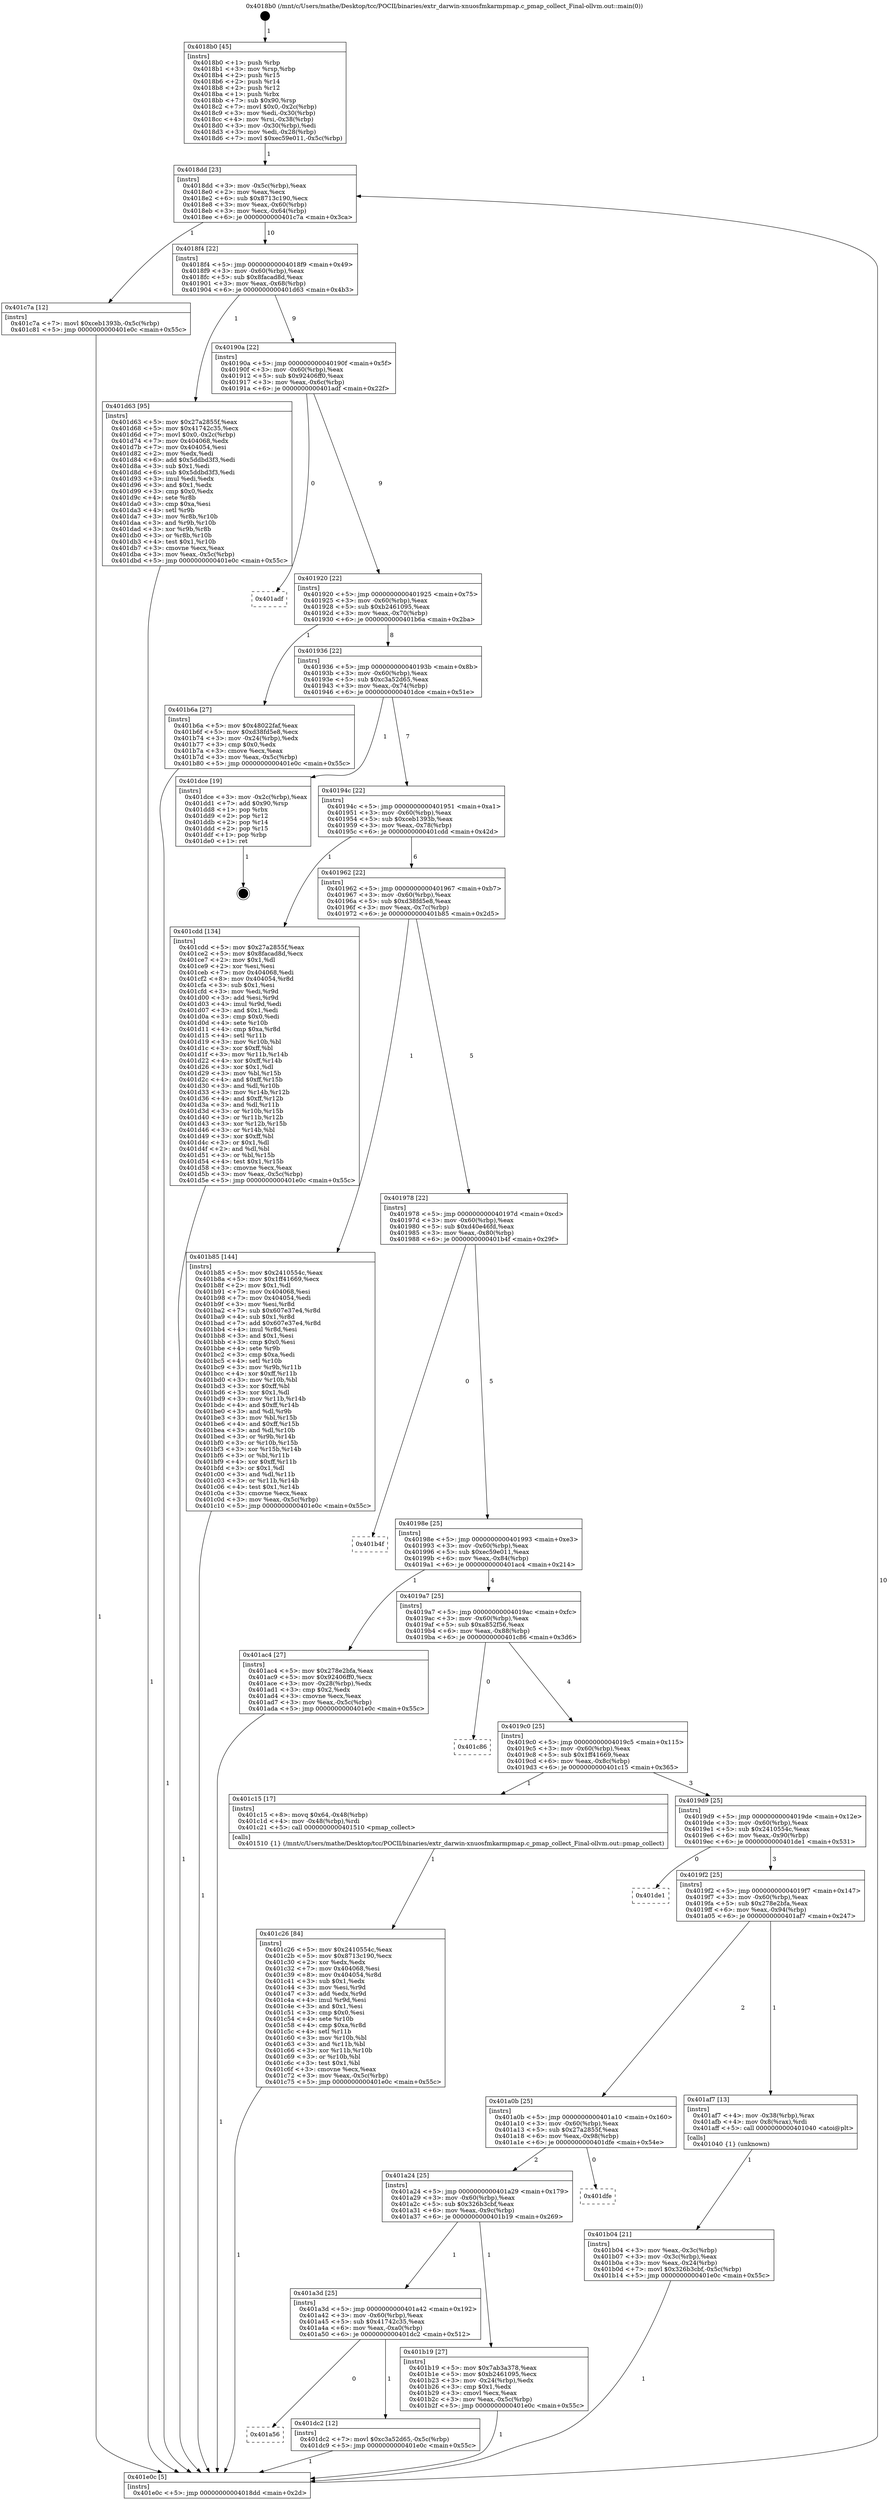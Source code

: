digraph "0x4018b0" {
  label = "0x4018b0 (/mnt/c/Users/mathe/Desktop/tcc/POCII/binaries/extr_darwin-xnuosfmkarmpmap.c_pmap_collect_Final-ollvm.out::main(0))"
  labelloc = "t"
  node[shape=record]

  Entry [label="",width=0.3,height=0.3,shape=circle,fillcolor=black,style=filled]
  "0x4018dd" [label="{
     0x4018dd [23]\l
     | [instrs]\l
     &nbsp;&nbsp;0x4018dd \<+3\>: mov -0x5c(%rbp),%eax\l
     &nbsp;&nbsp;0x4018e0 \<+2\>: mov %eax,%ecx\l
     &nbsp;&nbsp;0x4018e2 \<+6\>: sub $0x8713c190,%ecx\l
     &nbsp;&nbsp;0x4018e8 \<+3\>: mov %eax,-0x60(%rbp)\l
     &nbsp;&nbsp;0x4018eb \<+3\>: mov %ecx,-0x64(%rbp)\l
     &nbsp;&nbsp;0x4018ee \<+6\>: je 0000000000401c7a \<main+0x3ca\>\l
  }"]
  "0x401c7a" [label="{
     0x401c7a [12]\l
     | [instrs]\l
     &nbsp;&nbsp;0x401c7a \<+7\>: movl $0xceb1393b,-0x5c(%rbp)\l
     &nbsp;&nbsp;0x401c81 \<+5\>: jmp 0000000000401e0c \<main+0x55c\>\l
  }"]
  "0x4018f4" [label="{
     0x4018f4 [22]\l
     | [instrs]\l
     &nbsp;&nbsp;0x4018f4 \<+5\>: jmp 00000000004018f9 \<main+0x49\>\l
     &nbsp;&nbsp;0x4018f9 \<+3\>: mov -0x60(%rbp),%eax\l
     &nbsp;&nbsp;0x4018fc \<+5\>: sub $0x8facad8d,%eax\l
     &nbsp;&nbsp;0x401901 \<+3\>: mov %eax,-0x68(%rbp)\l
     &nbsp;&nbsp;0x401904 \<+6\>: je 0000000000401d63 \<main+0x4b3\>\l
  }"]
  Exit [label="",width=0.3,height=0.3,shape=circle,fillcolor=black,style=filled,peripheries=2]
  "0x401d63" [label="{
     0x401d63 [95]\l
     | [instrs]\l
     &nbsp;&nbsp;0x401d63 \<+5\>: mov $0x27a2855f,%eax\l
     &nbsp;&nbsp;0x401d68 \<+5\>: mov $0x41742c35,%ecx\l
     &nbsp;&nbsp;0x401d6d \<+7\>: movl $0x0,-0x2c(%rbp)\l
     &nbsp;&nbsp;0x401d74 \<+7\>: mov 0x404068,%edx\l
     &nbsp;&nbsp;0x401d7b \<+7\>: mov 0x404054,%esi\l
     &nbsp;&nbsp;0x401d82 \<+2\>: mov %edx,%edi\l
     &nbsp;&nbsp;0x401d84 \<+6\>: add $0x5ddbd3f3,%edi\l
     &nbsp;&nbsp;0x401d8a \<+3\>: sub $0x1,%edi\l
     &nbsp;&nbsp;0x401d8d \<+6\>: sub $0x5ddbd3f3,%edi\l
     &nbsp;&nbsp;0x401d93 \<+3\>: imul %edi,%edx\l
     &nbsp;&nbsp;0x401d96 \<+3\>: and $0x1,%edx\l
     &nbsp;&nbsp;0x401d99 \<+3\>: cmp $0x0,%edx\l
     &nbsp;&nbsp;0x401d9c \<+4\>: sete %r8b\l
     &nbsp;&nbsp;0x401da0 \<+3\>: cmp $0xa,%esi\l
     &nbsp;&nbsp;0x401da3 \<+4\>: setl %r9b\l
     &nbsp;&nbsp;0x401da7 \<+3\>: mov %r8b,%r10b\l
     &nbsp;&nbsp;0x401daa \<+3\>: and %r9b,%r10b\l
     &nbsp;&nbsp;0x401dad \<+3\>: xor %r9b,%r8b\l
     &nbsp;&nbsp;0x401db0 \<+3\>: or %r8b,%r10b\l
     &nbsp;&nbsp;0x401db3 \<+4\>: test $0x1,%r10b\l
     &nbsp;&nbsp;0x401db7 \<+3\>: cmovne %ecx,%eax\l
     &nbsp;&nbsp;0x401dba \<+3\>: mov %eax,-0x5c(%rbp)\l
     &nbsp;&nbsp;0x401dbd \<+5\>: jmp 0000000000401e0c \<main+0x55c\>\l
  }"]
  "0x40190a" [label="{
     0x40190a [22]\l
     | [instrs]\l
     &nbsp;&nbsp;0x40190a \<+5\>: jmp 000000000040190f \<main+0x5f\>\l
     &nbsp;&nbsp;0x40190f \<+3\>: mov -0x60(%rbp),%eax\l
     &nbsp;&nbsp;0x401912 \<+5\>: sub $0x92406ff0,%eax\l
     &nbsp;&nbsp;0x401917 \<+3\>: mov %eax,-0x6c(%rbp)\l
     &nbsp;&nbsp;0x40191a \<+6\>: je 0000000000401adf \<main+0x22f\>\l
  }"]
  "0x401a56" [label="{
     0x401a56\l
  }", style=dashed]
  "0x401adf" [label="{
     0x401adf\l
  }", style=dashed]
  "0x401920" [label="{
     0x401920 [22]\l
     | [instrs]\l
     &nbsp;&nbsp;0x401920 \<+5\>: jmp 0000000000401925 \<main+0x75\>\l
     &nbsp;&nbsp;0x401925 \<+3\>: mov -0x60(%rbp),%eax\l
     &nbsp;&nbsp;0x401928 \<+5\>: sub $0xb2461095,%eax\l
     &nbsp;&nbsp;0x40192d \<+3\>: mov %eax,-0x70(%rbp)\l
     &nbsp;&nbsp;0x401930 \<+6\>: je 0000000000401b6a \<main+0x2ba\>\l
  }"]
  "0x401dc2" [label="{
     0x401dc2 [12]\l
     | [instrs]\l
     &nbsp;&nbsp;0x401dc2 \<+7\>: movl $0xc3a52d65,-0x5c(%rbp)\l
     &nbsp;&nbsp;0x401dc9 \<+5\>: jmp 0000000000401e0c \<main+0x55c\>\l
  }"]
  "0x401b6a" [label="{
     0x401b6a [27]\l
     | [instrs]\l
     &nbsp;&nbsp;0x401b6a \<+5\>: mov $0x48022faf,%eax\l
     &nbsp;&nbsp;0x401b6f \<+5\>: mov $0xd38fd5e8,%ecx\l
     &nbsp;&nbsp;0x401b74 \<+3\>: mov -0x24(%rbp),%edx\l
     &nbsp;&nbsp;0x401b77 \<+3\>: cmp $0x0,%edx\l
     &nbsp;&nbsp;0x401b7a \<+3\>: cmove %ecx,%eax\l
     &nbsp;&nbsp;0x401b7d \<+3\>: mov %eax,-0x5c(%rbp)\l
     &nbsp;&nbsp;0x401b80 \<+5\>: jmp 0000000000401e0c \<main+0x55c\>\l
  }"]
  "0x401936" [label="{
     0x401936 [22]\l
     | [instrs]\l
     &nbsp;&nbsp;0x401936 \<+5\>: jmp 000000000040193b \<main+0x8b\>\l
     &nbsp;&nbsp;0x40193b \<+3\>: mov -0x60(%rbp),%eax\l
     &nbsp;&nbsp;0x40193e \<+5\>: sub $0xc3a52d65,%eax\l
     &nbsp;&nbsp;0x401943 \<+3\>: mov %eax,-0x74(%rbp)\l
     &nbsp;&nbsp;0x401946 \<+6\>: je 0000000000401dce \<main+0x51e\>\l
  }"]
  "0x401c26" [label="{
     0x401c26 [84]\l
     | [instrs]\l
     &nbsp;&nbsp;0x401c26 \<+5\>: mov $0x2410554c,%eax\l
     &nbsp;&nbsp;0x401c2b \<+5\>: mov $0x8713c190,%ecx\l
     &nbsp;&nbsp;0x401c30 \<+2\>: xor %edx,%edx\l
     &nbsp;&nbsp;0x401c32 \<+7\>: mov 0x404068,%esi\l
     &nbsp;&nbsp;0x401c39 \<+8\>: mov 0x404054,%r8d\l
     &nbsp;&nbsp;0x401c41 \<+3\>: sub $0x1,%edx\l
     &nbsp;&nbsp;0x401c44 \<+3\>: mov %esi,%r9d\l
     &nbsp;&nbsp;0x401c47 \<+3\>: add %edx,%r9d\l
     &nbsp;&nbsp;0x401c4a \<+4\>: imul %r9d,%esi\l
     &nbsp;&nbsp;0x401c4e \<+3\>: and $0x1,%esi\l
     &nbsp;&nbsp;0x401c51 \<+3\>: cmp $0x0,%esi\l
     &nbsp;&nbsp;0x401c54 \<+4\>: sete %r10b\l
     &nbsp;&nbsp;0x401c58 \<+4\>: cmp $0xa,%r8d\l
     &nbsp;&nbsp;0x401c5c \<+4\>: setl %r11b\l
     &nbsp;&nbsp;0x401c60 \<+3\>: mov %r10b,%bl\l
     &nbsp;&nbsp;0x401c63 \<+3\>: and %r11b,%bl\l
     &nbsp;&nbsp;0x401c66 \<+3\>: xor %r11b,%r10b\l
     &nbsp;&nbsp;0x401c69 \<+3\>: or %r10b,%bl\l
     &nbsp;&nbsp;0x401c6c \<+3\>: test $0x1,%bl\l
     &nbsp;&nbsp;0x401c6f \<+3\>: cmovne %ecx,%eax\l
     &nbsp;&nbsp;0x401c72 \<+3\>: mov %eax,-0x5c(%rbp)\l
     &nbsp;&nbsp;0x401c75 \<+5\>: jmp 0000000000401e0c \<main+0x55c\>\l
  }"]
  "0x401dce" [label="{
     0x401dce [19]\l
     | [instrs]\l
     &nbsp;&nbsp;0x401dce \<+3\>: mov -0x2c(%rbp),%eax\l
     &nbsp;&nbsp;0x401dd1 \<+7\>: add $0x90,%rsp\l
     &nbsp;&nbsp;0x401dd8 \<+1\>: pop %rbx\l
     &nbsp;&nbsp;0x401dd9 \<+2\>: pop %r12\l
     &nbsp;&nbsp;0x401ddb \<+2\>: pop %r14\l
     &nbsp;&nbsp;0x401ddd \<+2\>: pop %r15\l
     &nbsp;&nbsp;0x401ddf \<+1\>: pop %rbp\l
     &nbsp;&nbsp;0x401de0 \<+1\>: ret\l
  }"]
  "0x40194c" [label="{
     0x40194c [22]\l
     | [instrs]\l
     &nbsp;&nbsp;0x40194c \<+5\>: jmp 0000000000401951 \<main+0xa1\>\l
     &nbsp;&nbsp;0x401951 \<+3\>: mov -0x60(%rbp),%eax\l
     &nbsp;&nbsp;0x401954 \<+5\>: sub $0xceb1393b,%eax\l
     &nbsp;&nbsp;0x401959 \<+3\>: mov %eax,-0x78(%rbp)\l
     &nbsp;&nbsp;0x40195c \<+6\>: je 0000000000401cdd \<main+0x42d\>\l
  }"]
  "0x401a3d" [label="{
     0x401a3d [25]\l
     | [instrs]\l
     &nbsp;&nbsp;0x401a3d \<+5\>: jmp 0000000000401a42 \<main+0x192\>\l
     &nbsp;&nbsp;0x401a42 \<+3\>: mov -0x60(%rbp),%eax\l
     &nbsp;&nbsp;0x401a45 \<+5\>: sub $0x41742c35,%eax\l
     &nbsp;&nbsp;0x401a4a \<+6\>: mov %eax,-0xa0(%rbp)\l
     &nbsp;&nbsp;0x401a50 \<+6\>: je 0000000000401dc2 \<main+0x512\>\l
  }"]
  "0x401cdd" [label="{
     0x401cdd [134]\l
     | [instrs]\l
     &nbsp;&nbsp;0x401cdd \<+5\>: mov $0x27a2855f,%eax\l
     &nbsp;&nbsp;0x401ce2 \<+5\>: mov $0x8facad8d,%ecx\l
     &nbsp;&nbsp;0x401ce7 \<+2\>: mov $0x1,%dl\l
     &nbsp;&nbsp;0x401ce9 \<+2\>: xor %esi,%esi\l
     &nbsp;&nbsp;0x401ceb \<+7\>: mov 0x404068,%edi\l
     &nbsp;&nbsp;0x401cf2 \<+8\>: mov 0x404054,%r8d\l
     &nbsp;&nbsp;0x401cfa \<+3\>: sub $0x1,%esi\l
     &nbsp;&nbsp;0x401cfd \<+3\>: mov %edi,%r9d\l
     &nbsp;&nbsp;0x401d00 \<+3\>: add %esi,%r9d\l
     &nbsp;&nbsp;0x401d03 \<+4\>: imul %r9d,%edi\l
     &nbsp;&nbsp;0x401d07 \<+3\>: and $0x1,%edi\l
     &nbsp;&nbsp;0x401d0a \<+3\>: cmp $0x0,%edi\l
     &nbsp;&nbsp;0x401d0d \<+4\>: sete %r10b\l
     &nbsp;&nbsp;0x401d11 \<+4\>: cmp $0xa,%r8d\l
     &nbsp;&nbsp;0x401d15 \<+4\>: setl %r11b\l
     &nbsp;&nbsp;0x401d19 \<+3\>: mov %r10b,%bl\l
     &nbsp;&nbsp;0x401d1c \<+3\>: xor $0xff,%bl\l
     &nbsp;&nbsp;0x401d1f \<+3\>: mov %r11b,%r14b\l
     &nbsp;&nbsp;0x401d22 \<+4\>: xor $0xff,%r14b\l
     &nbsp;&nbsp;0x401d26 \<+3\>: xor $0x1,%dl\l
     &nbsp;&nbsp;0x401d29 \<+3\>: mov %bl,%r15b\l
     &nbsp;&nbsp;0x401d2c \<+4\>: and $0xff,%r15b\l
     &nbsp;&nbsp;0x401d30 \<+3\>: and %dl,%r10b\l
     &nbsp;&nbsp;0x401d33 \<+3\>: mov %r14b,%r12b\l
     &nbsp;&nbsp;0x401d36 \<+4\>: and $0xff,%r12b\l
     &nbsp;&nbsp;0x401d3a \<+3\>: and %dl,%r11b\l
     &nbsp;&nbsp;0x401d3d \<+3\>: or %r10b,%r15b\l
     &nbsp;&nbsp;0x401d40 \<+3\>: or %r11b,%r12b\l
     &nbsp;&nbsp;0x401d43 \<+3\>: xor %r12b,%r15b\l
     &nbsp;&nbsp;0x401d46 \<+3\>: or %r14b,%bl\l
     &nbsp;&nbsp;0x401d49 \<+3\>: xor $0xff,%bl\l
     &nbsp;&nbsp;0x401d4c \<+3\>: or $0x1,%dl\l
     &nbsp;&nbsp;0x401d4f \<+2\>: and %dl,%bl\l
     &nbsp;&nbsp;0x401d51 \<+3\>: or %bl,%r15b\l
     &nbsp;&nbsp;0x401d54 \<+4\>: test $0x1,%r15b\l
     &nbsp;&nbsp;0x401d58 \<+3\>: cmovne %ecx,%eax\l
     &nbsp;&nbsp;0x401d5b \<+3\>: mov %eax,-0x5c(%rbp)\l
     &nbsp;&nbsp;0x401d5e \<+5\>: jmp 0000000000401e0c \<main+0x55c\>\l
  }"]
  "0x401962" [label="{
     0x401962 [22]\l
     | [instrs]\l
     &nbsp;&nbsp;0x401962 \<+5\>: jmp 0000000000401967 \<main+0xb7\>\l
     &nbsp;&nbsp;0x401967 \<+3\>: mov -0x60(%rbp),%eax\l
     &nbsp;&nbsp;0x40196a \<+5\>: sub $0xd38fd5e8,%eax\l
     &nbsp;&nbsp;0x40196f \<+3\>: mov %eax,-0x7c(%rbp)\l
     &nbsp;&nbsp;0x401972 \<+6\>: je 0000000000401b85 \<main+0x2d5\>\l
  }"]
  "0x401b19" [label="{
     0x401b19 [27]\l
     | [instrs]\l
     &nbsp;&nbsp;0x401b19 \<+5\>: mov $0x7ab3a378,%eax\l
     &nbsp;&nbsp;0x401b1e \<+5\>: mov $0xb2461095,%ecx\l
     &nbsp;&nbsp;0x401b23 \<+3\>: mov -0x24(%rbp),%edx\l
     &nbsp;&nbsp;0x401b26 \<+3\>: cmp $0x1,%edx\l
     &nbsp;&nbsp;0x401b29 \<+3\>: cmovl %ecx,%eax\l
     &nbsp;&nbsp;0x401b2c \<+3\>: mov %eax,-0x5c(%rbp)\l
     &nbsp;&nbsp;0x401b2f \<+5\>: jmp 0000000000401e0c \<main+0x55c\>\l
  }"]
  "0x401b85" [label="{
     0x401b85 [144]\l
     | [instrs]\l
     &nbsp;&nbsp;0x401b85 \<+5\>: mov $0x2410554c,%eax\l
     &nbsp;&nbsp;0x401b8a \<+5\>: mov $0x1ff41669,%ecx\l
     &nbsp;&nbsp;0x401b8f \<+2\>: mov $0x1,%dl\l
     &nbsp;&nbsp;0x401b91 \<+7\>: mov 0x404068,%esi\l
     &nbsp;&nbsp;0x401b98 \<+7\>: mov 0x404054,%edi\l
     &nbsp;&nbsp;0x401b9f \<+3\>: mov %esi,%r8d\l
     &nbsp;&nbsp;0x401ba2 \<+7\>: sub $0x607e37e4,%r8d\l
     &nbsp;&nbsp;0x401ba9 \<+4\>: sub $0x1,%r8d\l
     &nbsp;&nbsp;0x401bad \<+7\>: add $0x607e37e4,%r8d\l
     &nbsp;&nbsp;0x401bb4 \<+4\>: imul %r8d,%esi\l
     &nbsp;&nbsp;0x401bb8 \<+3\>: and $0x1,%esi\l
     &nbsp;&nbsp;0x401bbb \<+3\>: cmp $0x0,%esi\l
     &nbsp;&nbsp;0x401bbe \<+4\>: sete %r9b\l
     &nbsp;&nbsp;0x401bc2 \<+3\>: cmp $0xa,%edi\l
     &nbsp;&nbsp;0x401bc5 \<+4\>: setl %r10b\l
     &nbsp;&nbsp;0x401bc9 \<+3\>: mov %r9b,%r11b\l
     &nbsp;&nbsp;0x401bcc \<+4\>: xor $0xff,%r11b\l
     &nbsp;&nbsp;0x401bd0 \<+3\>: mov %r10b,%bl\l
     &nbsp;&nbsp;0x401bd3 \<+3\>: xor $0xff,%bl\l
     &nbsp;&nbsp;0x401bd6 \<+3\>: xor $0x1,%dl\l
     &nbsp;&nbsp;0x401bd9 \<+3\>: mov %r11b,%r14b\l
     &nbsp;&nbsp;0x401bdc \<+4\>: and $0xff,%r14b\l
     &nbsp;&nbsp;0x401be0 \<+3\>: and %dl,%r9b\l
     &nbsp;&nbsp;0x401be3 \<+3\>: mov %bl,%r15b\l
     &nbsp;&nbsp;0x401be6 \<+4\>: and $0xff,%r15b\l
     &nbsp;&nbsp;0x401bea \<+3\>: and %dl,%r10b\l
     &nbsp;&nbsp;0x401bed \<+3\>: or %r9b,%r14b\l
     &nbsp;&nbsp;0x401bf0 \<+3\>: or %r10b,%r15b\l
     &nbsp;&nbsp;0x401bf3 \<+3\>: xor %r15b,%r14b\l
     &nbsp;&nbsp;0x401bf6 \<+3\>: or %bl,%r11b\l
     &nbsp;&nbsp;0x401bf9 \<+4\>: xor $0xff,%r11b\l
     &nbsp;&nbsp;0x401bfd \<+3\>: or $0x1,%dl\l
     &nbsp;&nbsp;0x401c00 \<+3\>: and %dl,%r11b\l
     &nbsp;&nbsp;0x401c03 \<+3\>: or %r11b,%r14b\l
     &nbsp;&nbsp;0x401c06 \<+4\>: test $0x1,%r14b\l
     &nbsp;&nbsp;0x401c0a \<+3\>: cmovne %ecx,%eax\l
     &nbsp;&nbsp;0x401c0d \<+3\>: mov %eax,-0x5c(%rbp)\l
     &nbsp;&nbsp;0x401c10 \<+5\>: jmp 0000000000401e0c \<main+0x55c\>\l
  }"]
  "0x401978" [label="{
     0x401978 [22]\l
     | [instrs]\l
     &nbsp;&nbsp;0x401978 \<+5\>: jmp 000000000040197d \<main+0xcd\>\l
     &nbsp;&nbsp;0x40197d \<+3\>: mov -0x60(%rbp),%eax\l
     &nbsp;&nbsp;0x401980 \<+5\>: sub $0xd40e46fd,%eax\l
     &nbsp;&nbsp;0x401985 \<+3\>: mov %eax,-0x80(%rbp)\l
     &nbsp;&nbsp;0x401988 \<+6\>: je 0000000000401b4f \<main+0x29f\>\l
  }"]
  "0x401a24" [label="{
     0x401a24 [25]\l
     | [instrs]\l
     &nbsp;&nbsp;0x401a24 \<+5\>: jmp 0000000000401a29 \<main+0x179\>\l
     &nbsp;&nbsp;0x401a29 \<+3\>: mov -0x60(%rbp),%eax\l
     &nbsp;&nbsp;0x401a2c \<+5\>: sub $0x326b3cbf,%eax\l
     &nbsp;&nbsp;0x401a31 \<+6\>: mov %eax,-0x9c(%rbp)\l
     &nbsp;&nbsp;0x401a37 \<+6\>: je 0000000000401b19 \<main+0x269\>\l
  }"]
  "0x401b4f" [label="{
     0x401b4f\l
  }", style=dashed]
  "0x40198e" [label="{
     0x40198e [25]\l
     | [instrs]\l
     &nbsp;&nbsp;0x40198e \<+5\>: jmp 0000000000401993 \<main+0xe3\>\l
     &nbsp;&nbsp;0x401993 \<+3\>: mov -0x60(%rbp),%eax\l
     &nbsp;&nbsp;0x401996 \<+5\>: sub $0xec59e011,%eax\l
     &nbsp;&nbsp;0x40199b \<+6\>: mov %eax,-0x84(%rbp)\l
     &nbsp;&nbsp;0x4019a1 \<+6\>: je 0000000000401ac4 \<main+0x214\>\l
  }"]
  "0x401dfe" [label="{
     0x401dfe\l
  }", style=dashed]
  "0x401ac4" [label="{
     0x401ac4 [27]\l
     | [instrs]\l
     &nbsp;&nbsp;0x401ac4 \<+5\>: mov $0x278e2bfa,%eax\l
     &nbsp;&nbsp;0x401ac9 \<+5\>: mov $0x92406ff0,%ecx\l
     &nbsp;&nbsp;0x401ace \<+3\>: mov -0x28(%rbp),%edx\l
     &nbsp;&nbsp;0x401ad1 \<+3\>: cmp $0x2,%edx\l
     &nbsp;&nbsp;0x401ad4 \<+3\>: cmovne %ecx,%eax\l
     &nbsp;&nbsp;0x401ad7 \<+3\>: mov %eax,-0x5c(%rbp)\l
     &nbsp;&nbsp;0x401ada \<+5\>: jmp 0000000000401e0c \<main+0x55c\>\l
  }"]
  "0x4019a7" [label="{
     0x4019a7 [25]\l
     | [instrs]\l
     &nbsp;&nbsp;0x4019a7 \<+5\>: jmp 00000000004019ac \<main+0xfc\>\l
     &nbsp;&nbsp;0x4019ac \<+3\>: mov -0x60(%rbp),%eax\l
     &nbsp;&nbsp;0x4019af \<+5\>: sub $0xa852f56,%eax\l
     &nbsp;&nbsp;0x4019b4 \<+6\>: mov %eax,-0x88(%rbp)\l
     &nbsp;&nbsp;0x4019ba \<+6\>: je 0000000000401c86 \<main+0x3d6\>\l
  }"]
  "0x401e0c" [label="{
     0x401e0c [5]\l
     | [instrs]\l
     &nbsp;&nbsp;0x401e0c \<+5\>: jmp 00000000004018dd \<main+0x2d\>\l
  }"]
  "0x4018b0" [label="{
     0x4018b0 [45]\l
     | [instrs]\l
     &nbsp;&nbsp;0x4018b0 \<+1\>: push %rbp\l
     &nbsp;&nbsp;0x4018b1 \<+3\>: mov %rsp,%rbp\l
     &nbsp;&nbsp;0x4018b4 \<+2\>: push %r15\l
     &nbsp;&nbsp;0x4018b6 \<+2\>: push %r14\l
     &nbsp;&nbsp;0x4018b8 \<+2\>: push %r12\l
     &nbsp;&nbsp;0x4018ba \<+1\>: push %rbx\l
     &nbsp;&nbsp;0x4018bb \<+7\>: sub $0x90,%rsp\l
     &nbsp;&nbsp;0x4018c2 \<+7\>: movl $0x0,-0x2c(%rbp)\l
     &nbsp;&nbsp;0x4018c9 \<+3\>: mov %edi,-0x30(%rbp)\l
     &nbsp;&nbsp;0x4018cc \<+4\>: mov %rsi,-0x38(%rbp)\l
     &nbsp;&nbsp;0x4018d0 \<+3\>: mov -0x30(%rbp),%edi\l
     &nbsp;&nbsp;0x4018d3 \<+3\>: mov %edi,-0x28(%rbp)\l
     &nbsp;&nbsp;0x4018d6 \<+7\>: movl $0xec59e011,-0x5c(%rbp)\l
  }"]
  "0x401b04" [label="{
     0x401b04 [21]\l
     | [instrs]\l
     &nbsp;&nbsp;0x401b04 \<+3\>: mov %eax,-0x3c(%rbp)\l
     &nbsp;&nbsp;0x401b07 \<+3\>: mov -0x3c(%rbp),%eax\l
     &nbsp;&nbsp;0x401b0a \<+3\>: mov %eax,-0x24(%rbp)\l
     &nbsp;&nbsp;0x401b0d \<+7\>: movl $0x326b3cbf,-0x5c(%rbp)\l
     &nbsp;&nbsp;0x401b14 \<+5\>: jmp 0000000000401e0c \<main+0x55c\>\l
  }"]
  "0x401c86" [label="{
     0x401c86\l
  }", style=dashed]
  "0x4019c0" [label="{
     0x4019c0 [25]\l
     | [instrs]\l
     &nbsp;&nbsp;0x4019c0 \<+5\>: jmp 00000000004019c5 \<main+0x115\>\l
     &nbsp;&nbsp;0x4019c5 \<+3\>: mov -0x60(%rbp),%eax\l
     &nbsp;&nbsp;0x4019c8 \<+5\>: sub $0x1ff41669,%eax\l
     &nbsp;&nbsp;0x4019cd \<+6\>: mov %eax,-0x8c(%rbp)\l
     &nbsp;&nbsp;0x4019d3 \<+6\>: je 0000000000401c15 \<main+0x365\>\l
  }"]
  "0x401a0b" [label="{
     0x401a0b [25]\l
     | [instrs]\l
     &nbsp;&nbsp;0x401a0b \<+5\>: jmp 0000000000401a10 \<main+0x160\>\l
     &nbsp;&nbsp;0x401a10 \<+3\>: mov -0x60(%rbp),%eax\l
     &nbsp;&nbsp;0x401a13 \<+5\>: sub $0x27a2855f,%eax\l
     &nbsp;&nbsp;0x401a18 \<+6\>: mov %eax,-0x98(%rbp)\l
     &nbsp;&nbsp;0x401a1e \<+6\>: je 0000000000401dfe \<main+0x54e\>\l
  }"]
  "0x401c15" [label="{
     0x401c15 [17]\l
     | [instrs]\l
     &nbsp;&nbsp;0x401c15 \<+8\>: movq $0x64,-0x48(%rbp)\l
     &nbsp;&nbsp;0x401c1d \<+4\>: mov -0x48(%rbp),%rdi\l
     &nbsp;&nbsp;0x401c21 \<+5\>: call 0000000000401510 \<pmap_collect\>\l
     | [calls]\l
     &nbsp;&nbsp;0x401510 \{1\} (/mnt/c/Users/mathe/Desktop/tcc/POCII/binaries/extr_darwin-xnuosfmkarmpmap.c_pmap_collect_Final-ollvm.out::pmap_collect)\l
  }"]
  "0x4019d9" [label="{
     0x4019d9 [25]\l
     | [instrs]\l
     &nbsp;&nbsp;0x4019d9 \<+5\>: jmp 00000000004019de \<main+0x12e\>\l
     &nbsp;&nbsp;0x4019de \<+3\>: mov -0x60(%rbp),%eax\l
     &nbsp;&nbsp;0x4019e1 \<+5\>: sub $0x2410554c,%eax\l
     &nbsp;&nbsp;0x4019e6 \<+6\>: mov %eax,-0x90(%rbp)\l
     &nbsp;&nbsp;0x4019ec \<+6\>: je 0000000000401de1 \<main+0x531\>\l
  }"]
  "0x401af7" [label="{
     0x401af7 [13]\l
     | [instrs]\l
     &nbsp;&nbsp;0x401af7 \<+4\>: mov -0x38(%rbp),%rax\l
     &nbsp;&nbsp;0x401afb \<+4\>: mov 0x8(%rax),%rdi\l
     &nbsp;&nbsp;0x401aff \<+5\>: call 0000000000401040 \<atoi@plt\>\l
     | [calls]\l
     &nbsp;&nbsp;0x401040 \{1\} (unknown)\l
  }"]
  "0x401de1" [label="{
     0x401de1\l
  }", style=dashed]
  "0x4019f2" [label="{
     0x4019f2 [25]\l
     | [instrs]\l
     &nbsp;&nbsp;0x4019f2 \<+5\>: jmp 00000000004019f7 \<main+0x147\>\l
     &nbsp;&nbsp;0x4019f7 \<+3\>: mov -0x60(%rbp),%eax\l
     &nbsp;&nbsp;0x4019fa \<+5\>: sub $0x278e2bfa,%eax\l
     &nbsp;&nbsp;0x4019ff \<+6\>: mov %eax,-0x94(%rbp)\l
     &nbsp;&nbsp;0x401a05 \<+6\>: je 0000000000401af7 \<main+0x247\>\l
  }"]
  Entry -> "0x4018b0" [label=" 1"]
  "0x4018dd" -> "0x401c7a" [label=" 1"]
  "0x4018dd" -> "0x4018f4" [label=" 10"]
  "0x401dce" -> Exit [label=" 1"]
  "0x4018f4" -> "0x401d63" [label=" 1"]
  "0x4018f4" -> "0x40190a" [label=" 9"]
  "0x401dc2" -> "0x401e0c" [label=" 1"]
  "0x40190a" -> "0x401adf" [label=" 0"]
  "0x40190a" -> "0x401920" [label=" 9"]
  "0x401a3d" -> "0x401a56" [label=" 0"]
  "0x401920" -> "0x401b6a" [label=" 1"]
  "0x401920" -> "0x401936" [label=" 8"]
  "0x401a3d" -> "0x401dc2" [label=" 1"]
  "0x401936" -> "0x401dce" [label=" 1"]
  "0x401936" -> "0x40194c" [label=" 7"]
  "0x401d63" -> "0x401e0c" [label=" 1"]
  "0x40194c" -> "0x401cdd" [label=" 1"]
  "0x40194c" -> "0x401962" [label=" 6"]
  "0x401cdd" -> "0x401e0c" [label=" 1"]
  "0x401962" -> "0x401b85" [label=" 1"]
  "0x401962" -> "0x401978" [label=" 5"]
  "0x401c7a" -> "0x401e0c" [label=" 1"]
  "0x401978" -> "0x401b4f" [label=" 0"]
  "0x401978" -> "0x40198e" [label=" 5"]
  "0x401c15" -> "0x401c26" [label=" 1"]
  "0x40198e" -> "0x401ac4" [label=" 1"]
  "0x40198e" -> "0x4019a7" [label=" 4"]
  "0x401ac4" -> "0x401e0c" [label=" 1"]
  "0x4018b0" -> "0x4018dd" [label=" 1"]
  "0x401e0c" -> "0x4018dd" [label=" 10"]
  "0x401b85" -> "0x401e0c" [label=" 1"]
  "0x4019a7" -> "0x401c86" [label=" 0"]
  "0x4019a7" -> "0x4019c0" [label=" 4"]
  "0x401b19" -> "0x401e0c" [label=" 1"]
  "0x4019c0" -> "0x401c15" [label=" 1"]
  "0x4019c0" -> "0x4019d9" [label=" 3"]
  "0x401a24" -> "0x401a3d" [label=" 1"]
  "0x4019d9" -> "0x401de1" [label=" 0"]
  "0x4019d9" -> "0x4019f2" [label=" 3"]
  "0x401a24" -> "0x401b19" [label=" 1"]
  "0x4019f2" -> "0x401af7" [label=" 1"]
  "0x4019f2" -> "0x401a0b" [label=" 2"]
  "0x401af7" -> "0x401b04" [label=" 1"]
  "0x401b04" -> "0x401e0c" [label=" 1"]
  "0x401b6a" -> "0x401e0c" [label=" 1"]
  "0x401a0b" -> "0x401dfe" [label=" 0"]
  "0x401a0b" -> "0x401a24" [label=" 2"]
  "0x401c26" -> "0x401e0c" [label=" 1"]
}
